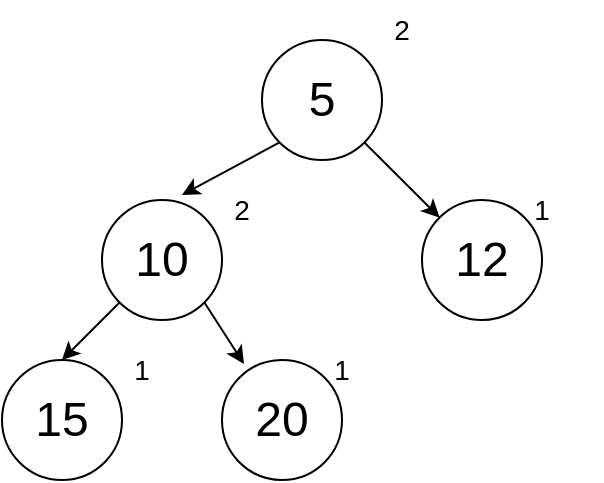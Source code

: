 <mxfile version="16.1.2" type="device"><diagram id="oeTP1227Fok0xVzUUvgo" name="Page-1"><mxGraphModel dx="1102" dy="865" grid="1" gridSize="10" guides="1" tooltips="1" connect="1" arrows="1" fold="1" page="1" pageScale="1" pageWidth="850" pageHeight="1100" math="0" shadow="0"><root><mxCell id="0"/><mxCell id="1" parent="0"/><mxCell id="4z57YgowG81zO-twMssr-12" style="edgeStyle=none;rounded=0;orthogonalLoop=1;jettySize=auto;html=1;exitX=0;exitY=1;exitDx=0;exitDy=0;entryX=0.5;entryY=0;entryDx=0;entryDy=0;fontSize=14;" edge="1" parent="1" source="4z57YgowG81zO-twMssr-14" target="4z57YgowG81zO-twMssr-16"><mxGeometry relative="1" as="geometry"/></mxCell><mxCell id="4z57YgowG81zO-twMssr-13" style="edgeStyle=none;rounded=0;orthogonalLoop=1;jettySize=auto;html=1;exitX=1;exitY=1;exitDx=0;exitDy=0;entryX=0.183;entryY=0.033;entryDx=0;entryDy=0;entryPerimeter=0;fontSize=14;" edge="1" parent="1" source="4z57YgowG81zO-twMssr-14" target="4z57YgowG81zO-twMssr-18"><mxGeometry relative="1" as="geometry"/></mxCell><mxCell id="4z57YgowG81zO-twMssr-14" value="&lt;font style=&quot;font-size: 24px&quot;&gt;10&lt;/font&gt;" style="ellipse;whiteSpace=wrap;html=1;aspect=fixed;" vertex="1" parent="1"><mxGeometry x="140" y="130" width="60" height="60" as="geometry"/></mxCell><mxCell id="4z57YgowG81zO-twMssr-15" value="2" style="text;html=1;strokeColor=none;fillColor=none;align=center;verticalAlign=middle;whiteSpace=wrap;rounded=0;fontSize=14;" vertex="1" parent="1"><mxGeometry x="180" y="120" width="60" height="30" as="geometry"/></mxCell><mxCell id="4z57YgowG81zO-twMssr-16" value="&lt;font style=&quot;font-size: 24px&quot;&gt;15&lt;/font&gt;" style="ellipse;whiteSpace=wrap;html=1;aspect=fixed;" vertex="1" parent="1"><mxGeometry x="90" y="210" width="60" height="60" as="geometry"/></mxCell><mxCell id="4z57YgowG81zO-twMssr-17" value="1" style="text;html=1;strokeColor=none;fillColor=none;align=center;verticalAlign=middle;whiteSpace=wrap;rounded=0;fontSize=14;" vertex="1" parent="1"><mxGeometry x="130" y="200" width="60" height="30" as="geometry"/></mxCell><mxCell id="4z57YgowG81zO-twMssr-18" value="&lt;font style=&quot;font-size: 24px&quot;&gt;20&lt;/font&gt;" style="ellipse;whiteSpace=wrap;html=1;aspect=fixed;" vertex="1" parent="1"><mxGeometry x="200" y="210" width="60" height="60" as="geometry"/></mxCell><mxCell id="4z57YgowG81zO-twMssr-19" value="1" style="text;html=1;strokeColor=none;fillColor=none;align=center;verticalAlign=middle;whiteSpace=wrap;rounded=0;fontSize=14;" vertex="1" parent="1"><mxGeometry x="230" y="200" width="60" height="30" as="geometry"/></mxCell><mxCell id="4z57YgowG81zO-twMssr-23" style="edgeStyle=none;rounded=0;orthogonalLoop=1;jettySize=auto;html=1;exitX=0;exitY=1;exitDx=0;exitDy=0;entryX=0;entryY=0.25;entryDx=0;entryDy=0;fontSize=14;" edge="1" parent="1" source="4z57YgowG81zO-twMssr-21" target="4z57YgowG81zO-twMssr-15"><mxGeometry relative="1" as="geometry"/></mxCell><mxCell id="4z57YgowG81zO-twMssr-26" style="edgeStyle=none;rounded=0;orthogonalLoop=1;jettySize=auto;html=1;exitX=1;exitY=1;exitDx=0;exitDy=0;entryX=0;entryY=0;entryDx=0;entryDy=0;fontSize=14;" edge="1" parent="1" source="4z57YgowG81zO-twMssr-21" target="4z57YgowG81zO-twMssr-25"><mxGeometry relative="1" as="geometry"/></mxCell><mxCell id="4z57YgowG81zO-twMssr-21" value="&lt;font style=&quot;font-size: 24px&quot;&gt;5&lt;/font&gt;" style="ellipse;whiteSpace=wrap;html=1;aspect=fixed;" vertex="1" parent="1"><mxGeometry x="220" y="50" width="60" height="60" as="geometry"/></mxCell><mxCell id="4z57YgowG81zO-twMssr-22" value="2" style="text;html=1;strokeColor=none;fillColor=none;align=center;verticalAlign=middle;whiteSpace=wrap;rounded=0;fontSize=14;" vertex="1" parent="1"><mxGeometry x="260" y="30" width="60" height="30" as="geometry"/></mxCell><mxCell id="4z57YgowG81zO-twMssr-25" value="&lt;font style=&quot;font-size: 24px&quot;&gt;12&lt;/font&gt;" style="ellipse;whiteSpace=wrap;html=1;aspect=fixed;" vertex="1" parent="1"><mxGeometry x="300" y="130" width="60" height="60" as="geometry"/></mxCell><mxCell id="4z57YgowG81zO-twMssr-27" value="1" style="text;html=1;strokeColor=none;fillColor=none;align=center;verticalAlign=middle;whiteSpace=wrap;rounded=0;fontSize=14;" vertex="1" parent="1"><mxGeometry x="330" y="120" width="60" height="30" as="geometry"/></mxCell></root></mxGraphModel></diagram></mxfile>
